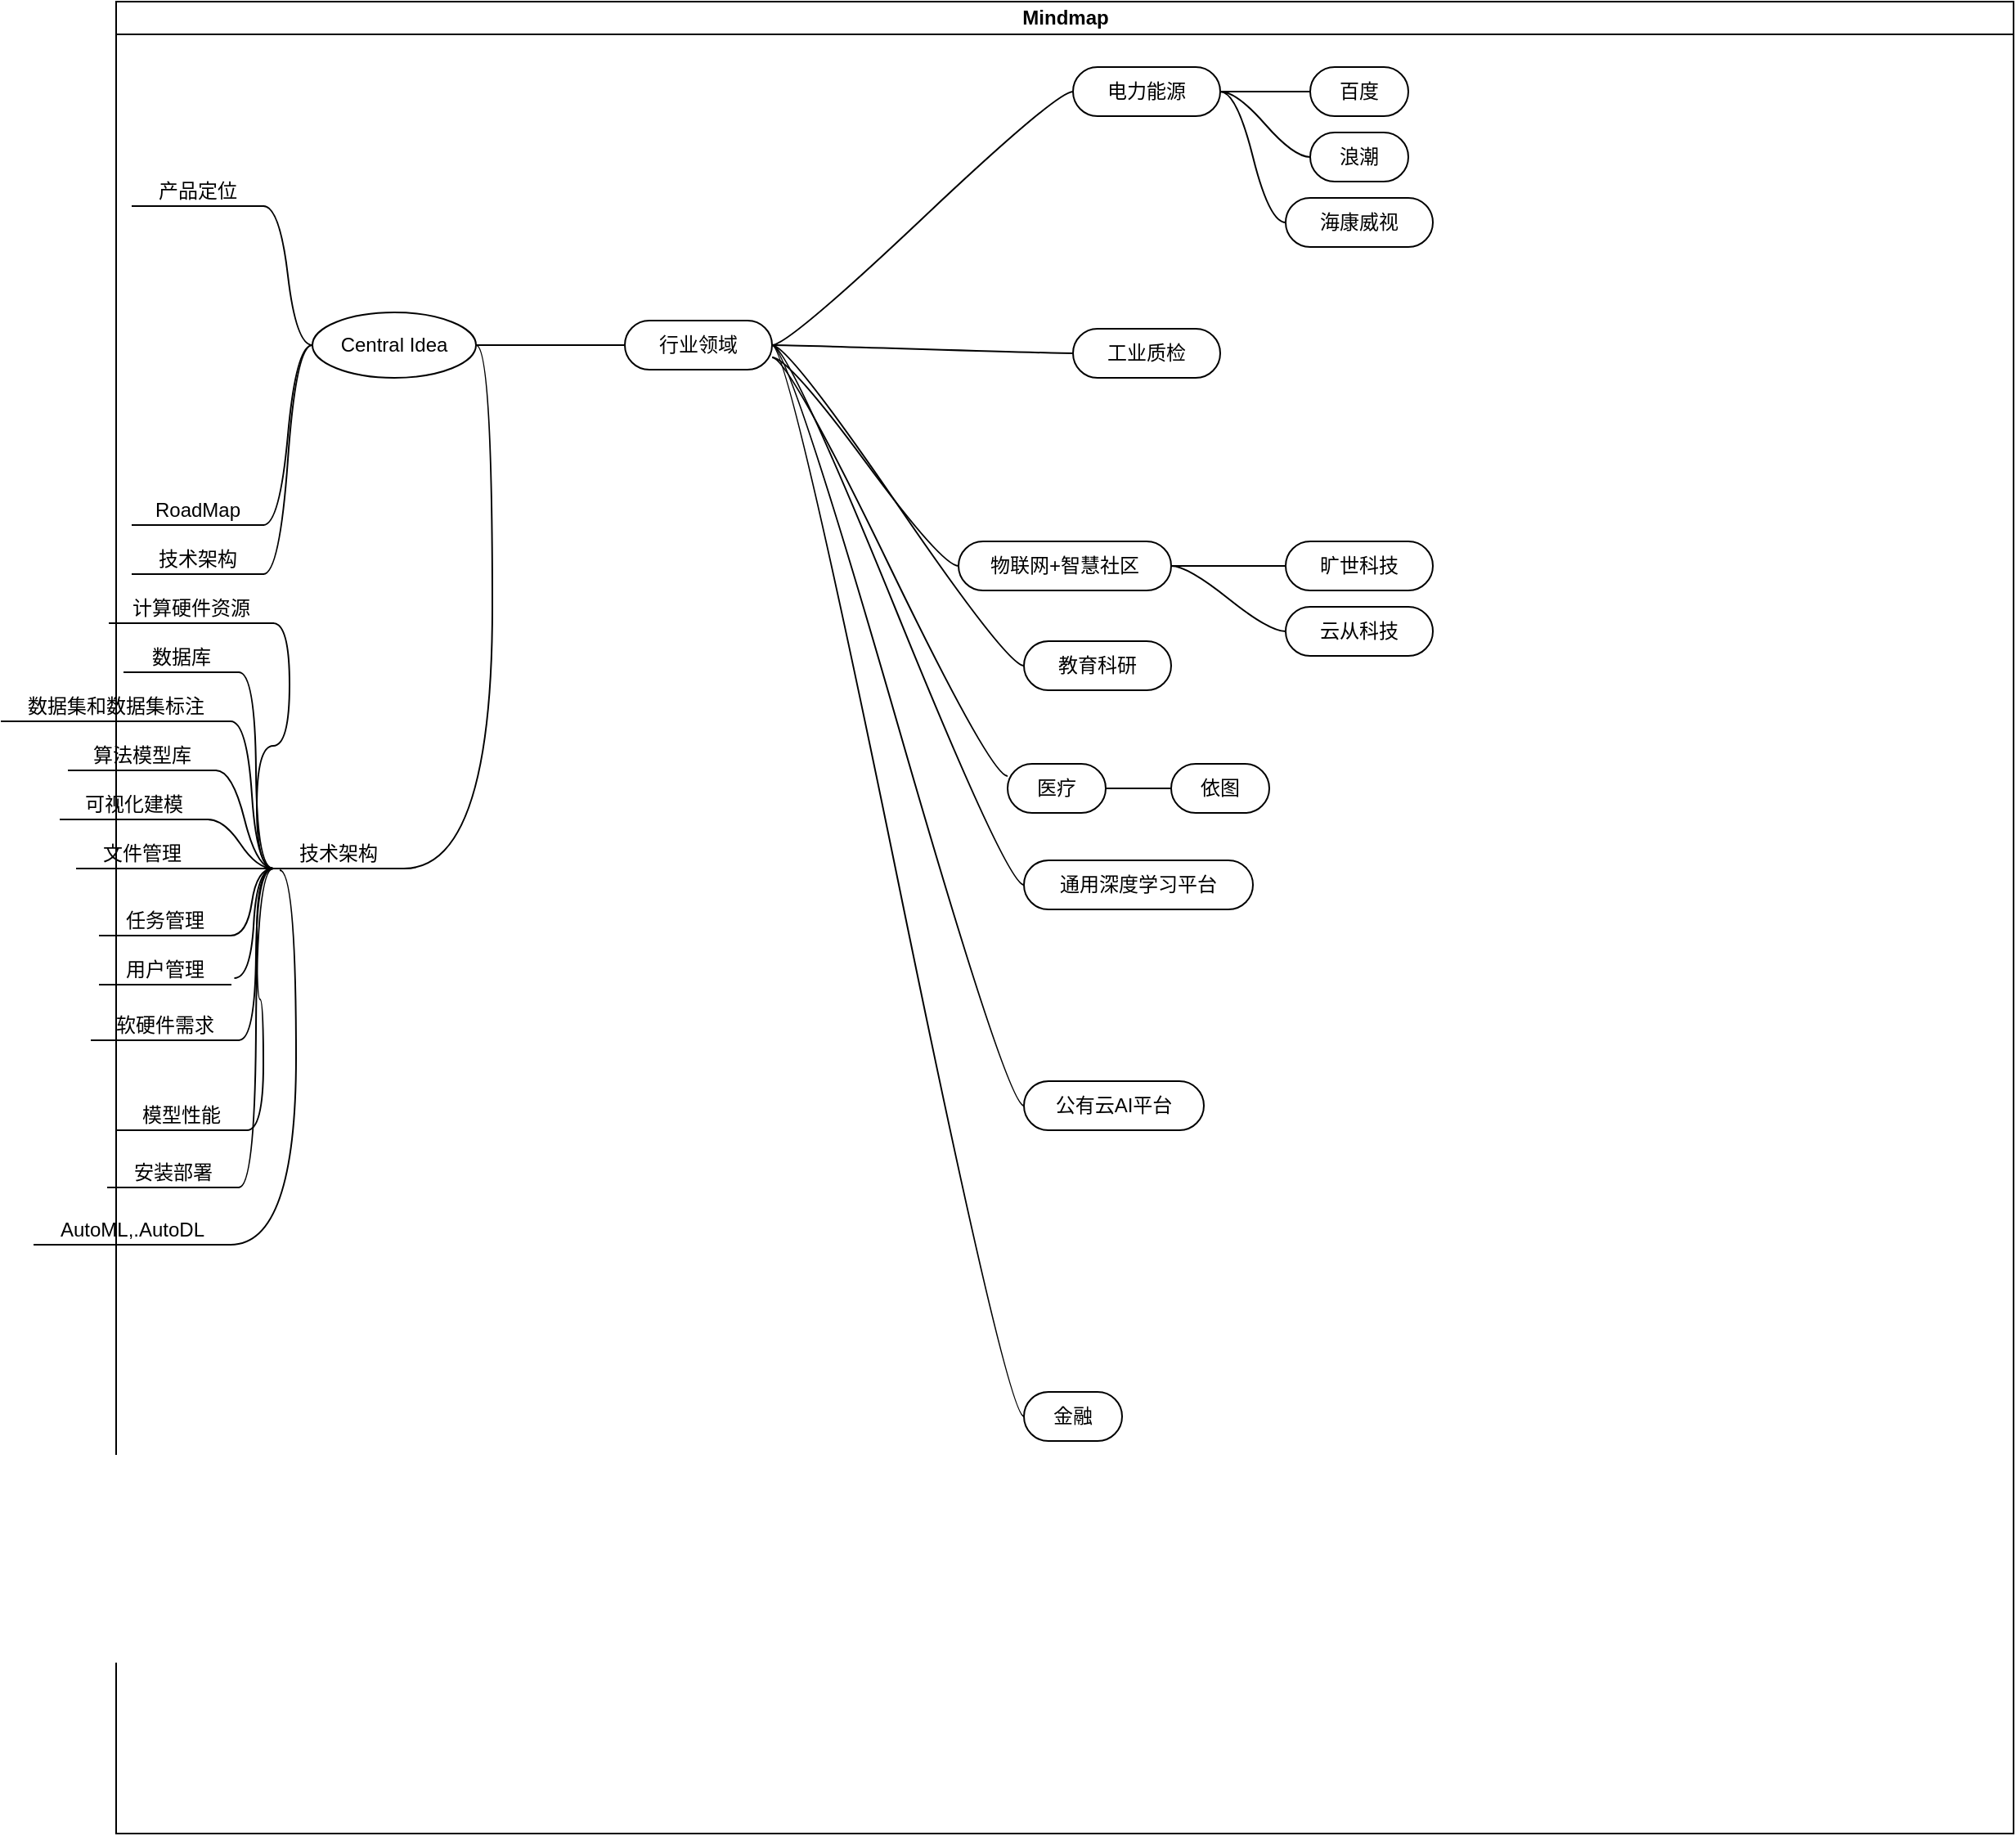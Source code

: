<mxfile>
    <diagram id="gVc2cO_9bkeumyPhPSRK" name="第 1 页">
        <mxGraphModel dx="179" dy="285" grid="1" gridSize="10" guides="1" tooltips="1" connect="1" arrows="1" fold="1" page="1" pageScale="1" pageWidth="827" pageHeight="1169" math="0" shadow="0">
            <root>
                <mxCell id="0"/>
                <mxCell id="1" parent="0"/>
                <mxCell id="117" value="Mindmap" style="swimlane;html=1;startSize=20;horizontal=1;containerType=tree;" parent="1" vertex="1">
                    <mxGeometry x="920" y="49" width="1160" height="1120" as="geometry"/>
                </mxCell>
                <mxCell id="118" value="" style="edgeStyle=entityRelationEdgeStyle;startArrow=none;endArrow=none;segment=10;curved=1;" parent="117" source="122" target="123" edge="1">
                    <mxGeometry relative="1" as="geometry"/>
                </mxCell>
                <mxCell id="119" value="" style="edgeStyle=entityRelationEdgeStyle;startArrow=none;endArrow=none;segment=10;curved=1;" parent="117" source="122" target="124" edge="1">
                    <mxGeometry relative="1" as="geometry"/>
                </mxCell>
                <mxCell id="122" value="Central Idea" style="ellipse;whiteSpace=wrap;html=1;align=center;treeFolding=1;treeMoving=1;newEdgeStyle={&quot;edgeStyle&quot;:&quot;entityRelationEdgeStyle&quot;,&quot;startArrow&quot;:&quot;none&quot;,&quot;endArrow&quot;:&quot;none&quot;,&quot;segment&quot;:10,&quot;curved&quot;:1};" parent="117" vertex="1">
                    <mxGeometry x="120" y="190" width="100" height="40" as="geometry"/>
                </mxCell>
                <mxCell id="123" value="行业领域" style="whiteSpace=wrap;html=1;rounded=1;arcSize=50;align=center;verticalAlign=middle;strokeWidth=1;autosize=1;spacing=4;treeFolding=1;treeMoving=1;newEdgeStyle={&quot;edgeStyle&quot;:&quot;entityRelationEdgeStyle&quot;,&quot;startArrow&quot;:&quot;none&quot;,&quot;endArrow&quot;:&quot;none&quot;,&quot;segment&quot;:10,&quot;curved&quot;:1};" parent="117" vertex="1">
                    <mxGeometry x="311" y="195" width="90" height="30" as="geometry"/>
                </mxCell>
                <mxCell id="124" value="技术架构" style="whiteSpace=wrap;html=1;shape=partialRectangle;top=0;left=0;bottom=1;right=0;points=[[0,1],[1,1]];fillColor=none;align=center;verticalAlign=bottom;routingCenterY=0.5;snapToPoint=1;autosize=1;treeFolding=1;treeMoving=1;newEdgeStyle={&quot;edgeStyle&quot;:&quot;entityRelationEdgeStyle&quot;,&quot;startArrow&quot;:&quot;none&quot;,&quot;endArrow&quot;:&quot;none&quot;,&quot;segment&quot;:10,&quot;curved&quot;:1};" parent="117" vertex="1">
                    <mxGeometry x="96" y="510" width="80" height="20" as="geometry"/>
                </mxCell>
                <mxCell id="250" value="" style="edgeStyle=entityRelationEdgeStyle;startArrow=none;endArrow=none;segment=10;curved=1;" parent="117" source="123" target="251" edge="1">
                    <mxGeometry relative="1" as="geometry">
                        <mxPoint x="1360" y="602" as="sourcePoint"/>
                    </mxGeometry>
                </mxCell>
                <mxCell id="251" value="电力能源" style="whiteSpace=wrap;html=1;rounded=1;arcSize=50;align=center;verticalAlign=middle;strokeWidth=1;autosize=1;spacing=4;treeFolding=1;treeMoving=1;newEdgeStyle={&quot;edgeStyle&quot;:&quot;entityRelationEdgeStyle&quot;,&quot;startArrow&quot;:&quot;none&quot;,&quot;endArrow&quot;:&quot;none&quot;,&quot;segment&quot;:10,&quot;curved&quot;:1};" parent="117" vertex="1">
                    <mxGeometry x="585" y="40" width="90" height="30" as="geometry"/>
                </mxCell>
                <mxCell id="252" value="" style="edgeStyle=entityRelationEdgeStyle;startArrow=none;endArrow=none;segment=10;curved=1;" parent="117" source="123" target="253" edge="1">
                    <mxGeometry relative="1" as="geometry">
                        <mxPoint x="1360" y="602" as="sourcePoint"/>
                    </mxGeometry>
                </mxCell>
                <mxCell id="253" value="工业质检" style="whiteSpace=wrap;html=1;rounded=1;arcSize=50;align=center;verticalAlign=middle;strokeWidth=1;autosize=1;spacing=4;treeFolding=1;treeMoving=1;newEdgeStyle={&quot;edgeStyle&quot;:&quot;entityRelationEdgeStyle&quot;,&quot;startArrow&quot;:&quot;none&quot;,&quot;endArrow&quot;:&quot;none&quot;,&quot;segment&quot;:10,&quot;curved&quot;:1};" parent="117" vertex="1" collapsed="1">
                    <mxGeometry x="585" y="200" width="90" height="30" as="geometry"/>
                </mxCell>
                <mxCell id="254" value="" style="edgeStyle=entityRelationEdgeStyle;startArrow=none;endArrow=none;segment=10;curved=1;" parent="117" source="123" target="255" edge="1">
                    <mxGeometry relative="1" as="geometry">
                        <mxPoint x="1360" y="602" as="sourcePoint"/>
                    </mxGeometry>
                </mxCell>
                <mxCell id="255" value="教育科研" style="whiteSpace=wrap;html=1;rounded=1;arcSize=50;align=center;verticalAlign=middle;strokeWidth=1;autosize=1;spacing=4;treeFolding=1;treeMoving=1;newEdgeStyle={&quot;edgeStyle&quot;:&quot;entityRelationEdgeStyle&quot;,&quot;startArrow&quot;:&quot;none&quot;,&quot;endArrow&quot;:&quot;none&quot;,&quot;segment&quot;:10,&quot;curved&quot;:1};" parent="117" vertex="1" collapsed="1">
                    <mxGeometry x="555" y="391" width="90" height="30" as="geometry"/>
                </mxCell>
                <mxCell id="256" value="" style="edgeStyle=entityRelationEdgeStyle;startArrow=none;endArrow=none;segment=10;curved=1;" parent="117" source="123" target="257" edge="1">
                    <mxGeometry relative="1" as="geometry">
                        <mxPoint x="1360" y="602" as="sourcePoint"/>
                    </mxGeometry>
                </mxCell>
                <mxCell id="257" value="通用深度学习平台" style="whiteSpace=wrap;html=1;rounded=1;arcSize=50;align=center;verticalAlign=middle;strokeWidth=1;autosize=1;spacing=4;treeFolding=1;treeMoving=1;newEdgeStyle={&quot;edgeStyle&quot;:&quot;entityRelationEdgeStyle&quot;,&quot;startArrow&quot;:&quot;none&quot;,&quot;endArrow&quot;:&quot;none&quot;,&quot;segment&quot;:10,&quot;curved&quot;:1};" parent="117" vertex="1" collapsed="1">
                    <mxGeometry x="555" y="525" width="140" height="30" as="geometry"/>
                </mxCell>
                <mxCell id="258" value="" style="edgeStyle=entityRelationEdgeStyle;startArrow=none;endArrow=none;segment=10;curved=1;" parent="117" source="123" target="259" edge="1">
                    <mxGeometry relative="1" as="geometry">
                        <mxPoint x="1360" y="602" as="sourcePoint"/>
                    </mxGeometry>
                </mxCell>
                <mxCell id="259" value="公有云AI平台" style="whiteSpace=wrap;html=1;rounded=1;arcSize=50;align=center;verticalAlign=middle;strokeWidth=1;autosize=1;spacing=4;treeFolding=1;treeMoving=1;newEdgeStyle={&quot;edgeStyle&quot;:&quot;entityRelationEdgeStyle&quot;,&quot;startArrow&quot;:&quot;none&quot;,&quot;endArrow&quot;:&quot;none&quot;,&quot;segment&quot;:10,&quot;curved&quot;:1};" parent="117" vertex="1" collapsed="1">
                    <mxGeometry x="555" y="660" width="110" height="30" as="geometry"/>
                </mxCell>
                <mxCell id="260" value="" style="edgeStyle=entityRelationEdgeStyle;startArrow=none;endArrow=none;segment=10;curved=1;" parent="117" source="122" target="261" edge="1">
                    <mxGeometry relative="1" as="geometry">
                        <mxPoint x="1360" y="602" as="sourcePoint"/>
                    </mxGeometry>
                </mxCell>
                <mxCell id="261" value="产品定位" style="whiteSpace=wrap;html=1;shape=partialRectangle;top=0;left=0;bottom=1;right=0;points=[[0,1],[1,1]];fillColor=none;align=center;verticalAlign=bottom;routingCenterY=0.5;snapToPoint=1;autosize=1;treeFolding=1;treeMoving=1;newEdgeStyle={&quot;edgeStyle&quot;:&quot;entityRelationEdgeStyle&quot;,&quot;startArrow&quot;:&quot;none&quot;,&quot;endArrow&quot;:&quot;none&quot;,&quot;segment&quot;:10,&quot;curved&quot;:1};" parent="117" vertex="1" collapsed="1">
                    <mxGeometry x="10" y="105" width="80" height="20" as="geometry"/>
                </mxCell>
                <mxCell id="292" value="" style="edgeStyle=entityRelationEdgeStyle;startArrow=none;endArrow=none;segment=10;curved=1;" parent="117" source="261" target="293" edge="1" visible="0">
                    <mxGeometry relative="1" as="geometry">
                        <mxPoint x="1220" y="370" as="sourcePoint"/>
                    </mxGeometry>
                </mxCell>
                <mxCell id="293" value="商业模式" style="whiteSpace=wrap;html=1;shape=partialRectangle;top=0;left=0;bottom=1;right=0;points=[[0,1],[1,1]];fillColor=none;align=center;verticalAlign=bottom;routingCenterY=0.5;snapToPoint=1;autosize=1;treeFolding=1;treeMoving=1;newEdgeStyle={&quot;edgeStyle&quot;:&quot;entityRelationEdgeStyle&quot;,&quot;startArrow&quot;:&quot;none&quot;,&quot;endArrow&quot;:&quot;none&quot;,&quot;segment&quot;:10,&quot;curved&quot;:1};" parent="117" vertex="1" visible="0">
                    <mxGeometry x="-110" y="270" width="80" height="20" as="geometry"/>
                </mxCell>
                <mxCell id="294" value="" style="edgeStyle=entityRelationEdgeStyle;startArrow=none;endArrow=none;segment=10;curved=1;" parent="117" source="261" target="295" edge="1" visible="0">
                    <mxGeometry relative="1" as="geometry">
                        <mxPoint x="1110.286" y="449.714" as="sourcePoint"/>
                    </mxGeometry>
                </mxCell>
                <mxCell id="295" value="目标客户" style="whiteSpace=wrap;html=1;shape=partialRectangle;top=0;left=0;bottom=1;right=0;points=[[0,1],[1,1]];fillColor=none;align=center;verticalAlign=bottom;routingCenterY=0.5;snapToPoint=1;autosize=1;treeFolding=1;treeMoving=1;newEdgeStyle={&quot;edgeStyle&quot;:&quot;entityRelationEdgeStyle&quot;,&quot;startArrow&quot;:&quot;none&quot;,&quot;endArrow&quot;:&quot;none&quot;,&quot;segment&quot;:10,&quot;curved&quot;:1};" parent="117" vertex="1" visible="0">
                    <mxGeometry x="-110" y="300" width="80" height="20" as="geometry"/>
                </mxCell>
                <mxCell id="296" value="" style="edgeStyle=entityRelationEdgeStyle;startArrow=none;endArrow=none;segment=10;curved=1;" parent="117" source="261" target="297" edge="1" visible="0">
                    <mxGeometry relative="1" as="geometry">
                        <mxPoint x="1110.286" y="449.714" as="sourcePoint"/>
                    </mxGeometry>
                </mxCell>
                <mxCell id="297" value="AI细分领域" style="whiteSpace=wrap;html=1;shape=partialRectangle;top=0;left=0;bottom=1;right=0;points=[[0,1],[1,1]];fillColor=none;align=center;verticalAlign=bottom;routingCenterY=0.5;snapToPoint=1;autosize=1;treeFolding=1;treeMoving=1;newEdgeStyle={&quot;edgeStyle&quot;:&quot;entityRelationEdgeStyle&quot;,&quot;startArrow&quot;:&quot;none&quot;,&quot;endArrow&quot;:&quot;none&quot;,&quot;segment&quot;:10,&quot;curved&quot;:1};" parent="117" vertex="1" visible="0">
                    <mxGeometry x="-115" y="330" width="90" height="20" as="geometry"/>
                </mxCell>
                <mxCell id="298" value="" style="edgeStyle=entityRelationEdgeStyle;startArrow=none;endArrow=none;segment=10;curved=1;" parent="117" source="297" target="299" edge="1" visible="0">
                    <mxGeometry relative="1" as="geometry">
                        <mxPoint x="1110.286" y="449.714" as="sourcePoint"/>
                    </mxGeometry>
                </mxCell>
                <mxCell id="299" value="计算机视觉" style="whiteSpace=wrap;html=1;shape=partialRectangle;top=0;left=0;bottom=1;right=0;points=[[0,1],[1,1]];fillColor=none;align=center;verticalAlign=bottom;routingCenterY=0.5;snapToPoint=1;autosize=1;treeFolding=1;treeMoving=1;newEdgeStyle={&quot;edgeStyle&quot;:&quot;entityRelationEdgeStyle&quot;,&quot;startArrow&quot;:&quot;none&quot;,&quot;endArrow&quot;:&quot;none&quot;,&quot;segment&quot;:10,&quot;curved&quot;:1};" parent="117" vertex="1" visible="0">
                    <mxGeometry x="-245" y="330" width="90" height="20" as="geometry"/>
                </mxCell>
                <mxCell id="300" value="" style="edgeStyle=entityRelationEdgeStyle;startArrow=none;endArrow=none;segment=10;curved=1;" parent="117" source="297" target="301" edge="1" visible="0">
                    <mxGeometry relative="1" as="geometry">
                        <mxPoint x="984.571" y="509.714" as="sourcePoint"/>
                    </mxGeometry>
                </mxCell>
                <mxCell id="301" value="智能语音" style="whiteSpace=wrap;html=1;shape=partialRectangle;top=0;left=0;bottom=1;right=0;points=[[0,1],[1,1]];fillColor=none;align=center;verticalAlign=bottom;routingCenterY=0.5;snapToPoint=1;autosize=1;treeFolding=1;treeMoving=1;newEdgeStyle={&quot;edgeStyle&quot;:&quot;entityRelationEdgeStyle&quot;,&quot;startArrow&quot;:&quot;none&quot;,&quot;endArrow&quot;:&quot;none&quot;,&quot;segment&quot;:10,&quot;curved&quot;:1};" parent="117" vertex="1" visible="0">
                    <mxGeometry x="-240" y="360" width="80" height="20" as="geometry"/>
                </mxCell>
                <mxCell id="302" value="" style="edgeStyle=entityRelationEdgeStyle;startArrow=none;endArrow=none;segment=10;curved=1;" parent="117" source="297" target="303" edge="1" visible="0">
                    <mxGeometry relative="1" as="geometry">
                        <mxPoint x="984.571" y="509.714" as="sourcePoint"/>
                    </mxGeometry>
                </mxCell>
                <mxCell id="303" value="自然语言处理" style="whiteSpace=wrap;html=1;shape=partialRectangle;top=0;left=0;bottom=1;right=0;points=[[0,1],[1,1]];fillColor=none;align=center;verticalAlign=bottom;routingCenterY=0.5;snapToPoint=1;autosize=1;treeFolding=1;treeMoving=1;newEdgeStyle={&quot;edgeStyle&quot;:&quot;entityRelationEdgeStyle&quot;,&quot;startArrow&quot;:&quot;none&quot;,&quot;endArrow&quot;:&quot;none&quot;,&quot;segment&quot;:10,&quot;curved&quot;:1};" parent="117" vertex="1" visible="0">
                    <mxGeometry x="-250" y="390" width="100" height="20" as="geometry"/>
                </mxCell>
                <mxCell id="304" value="" style="edgeStyle=entityRelationEdgeStyle;startArrow=none;endArrow=none;segment=10;curved=1;" parent="117" source="297" target="305" edge="1" visible="0">
                    <mxGeometry relative="1" as="geometry">
                        <mxPoint x="984.571" y="509.714" as="sourcePoint"/>
                    </mxGeometry>
                </mxCell>
                <mxCell id="305" value="大数据和机器学习" style="whiteSpace=wrap;html=1;shape=partialRectangle;top=0;left=0;bottom=1;right=0;points=[[0,1],[1,1]];fillColor=none;align=center;verticalAlign=bottom;routingCenterY=0.5;snapToPoint=1;autosize=1;treeFolding=1;treeMoving=1;newEdgeStyle={&quot;edgeStyle&quot;:&quot;entityRelationEdgeStyle&quot;,&quot;startArrow&quot;:&quot;none&quot;,&quot;endArrow&quot;:&quot;none&quot;,&quot;segment&quot;:10,&quot;curved&quot;:1};" parent="117" vertex="1" visible="0">
                    <mxGeometry x="-265" y="420" width="130" height="20" as="geometry"/>
                </mxCell>
                <mxCell id="308" value="" style="edgeStyle=entityRelationEdgeStyle;startArrow=none;endArrow=none;segment=10;curved=1;" parent="117" source="261" target="309" edge="1" visible="0">
                    <mxGeometry relative="1" as="geometry">
                        <mxPoint x="1110.286" y="449.714" as="sourcePoint"/>
                    </mxGeometry>
                </mxCell>
                <mxCell id="309" value="突出特点" style="whiteSpace=wrap;html=1;shape=partialRectangle;top=0;left=0;bottom=1;right=0;points=[[0,1],[1,1]];fillColor=none;align=center;verticalAlign=bottom;routingCenterY=0.5;snapToPoint=1;autosize=1;treeFolding=1;treeMoving=1;newEdgeStyle={&quot;edgeStyle&quot;:&quot;entityRelationEdgeStyle&quot;,&quot;startArrow&quot;:&quot;none&quot;,&quot;endArrow&quot;:&quot;none&quot;,&quot;segment&quot;:10,&quot;curved&quot;:1};" parent="117" vertex="1" visible="0">
                    <mxGeometry x="-110" y="360" width="80" height="20" as="geometry"/>
                </mxCell>
                <mxCell id="310" value="" style="edgeStyle=entityRelationEdgeStyle;startArrow=none;endArrow=none;segment=10;curved=1;" parent="117" source="261" target="311" edge="1" visible="0">
                    <mxGeometry relative="1" as="geometry">
                        <mxPoint x="1110.286" y="449.714" as="sourcePoint"/>
                    </mxGeometry>
                </mxCell>
                <mxCell id="311" value="用户体验" style="whiteSpace=wrap;html=1;shape=partialRectangle;top=0;left=0;bottom=1;right=0;points=[[0,1],[1,1]];fillColor=none;align=center;verticalAlign=bottom;routingCenterY=0.5;snapToPoint=1;autosize=1;treeFolding=1;treeMoving=1;newEdgeStyle={&quot;edgeStyle&quot;:&quot;entityRelationEdgeStyle&quot;,&quot;startArrow&quot;:&quot;none&quot;,&quot;endArrow&quot;:&quot;none&quot;,&quot;segment&quot;:10,&quot;curved&quot;:1};" parent="117" vertex="1" visible="0">
                    <mxGeometry x="-110" y="390" width="80" height="20" as="geometry"/>
                </mxCell>
                <mxCell id="312" value="" style="edgeStyle=entityRelationEdgeStyle;startArrow=none;endArrow=none;segment=10;curved=1;" parent="117" source="261" target="313" edge="1" visible="0">
                    <mxGeometry relative="1" as="geometry">
                        <mxPoint x="1110.286" y="449.714" as="sourcePoint"/>
                    </mxGeometry>
                </mxCell>
                <mxCell id="313" value="市场占有率/活跃度" style="whiteSpace=wrap;html=1;shape=partialRectangle;top=0;left=0;bottom=1;right=0;points=[[0,1],[1,1]];fillColor=none;align=center;verticalAlign=bottom;routingCenterY=0.5;snapToPoint=1;autosize=1;treeFolding=1;treeMoving=1;newEdgeStyle={&quot;edgeStyle&quot;:&quot;entityRelationEdgeStyle&quot;,&quot;startArrow&quot;:&quot;none&quot;,&quot;endArrow&quot;:&quot;none&quot;,&quot;segment&quot;:10,&quot;curved&quot;:1};" parent="117" vertex="1" visible="0">
                    <mxGeometry x="-135" y="420" width="130" height="20" as="geometry"/>
                </mxCell>
                <mxCell id="314" value="" style="edgeStyle=entityRelationEdgeStyle;startArrow=none;endArrow=none;segment=10;curved=1;" parent="117" source="122" target="315" edge="1">
                    <mxGeometry relative="1" as="geometry">
                        <mxPoint x="1220" y="370" as="sourcePoint"/>
                    </mxGeometry>
                </mxCell>
                <mxCell id="315" value="RoadMap" style="whiteSpace=wrap;html=1;shape=partialRectangle;top=0;left=0;bottom=1;right=0;points=[[0,1],[1,1]];fillColor=none;align=center;verticalAlign=bottom;routingCenterY=0.5;snapToPoint=1;autosize=1;treeFolding=1;treeMoving=1;newEdgeStyle={&quot;edgeStyle&quot;:&quot;entityRelationEdgeStyle&quot;,&quot;startArrow&quot;:&quot;none&quot;,&quot;endArrow&quot;:&quot;none&quot;,&quot;segment&quot;:10,&quot;curved&quot;:1};" parent="117" vertex="1" collapsed="1">
                    <mxGeometry x="10" y="300" width="80" height="20" as="geometry"/>
                </mxCell>
                <mxCell id="316" value="" style="edgeStyle=entityRelationEdgeStyle;startArrow=none;endArrow=none;segment=10;curved=1;" parent="117" source="315" target="317" edge="1" visible="0">
                    <mxGeometry relative="1" as="geometry">
                        <mxPoint x="1220" y="370" as="sourcePoint"/>
                    </mxGeometry>
                </mxCell>
                <mxCell id="317" value="缺陷和功能优化" style="whiteSpace=wrap;html=1;shape=partialRectangle;top=0;left=0;bottom=1;right=0;points=[[0,1],[1,1]];fillColor=none;align=center;verticalAlign=bottom;routingCenterY=0.5;snapToPoint=1;autosize=1;treeFolding=1;treeMoving=1;newEdgeStyle={&quot;edgeStyle&quot;:&quot;entityRelationEdgeStyle&quot;,&quot;startArrow&quot;:&quot;none&quot;,&quot;endArrow&quot;:&quot;none&quot;,&quot;segment&quot;:10,&quot;curved&quot;:1};" parent="117" vertex="1" visible="0" collapsed="1">
                    <mxGeometry x="-130" y="300" width="120" height="20" as="geometry"/>
                </mxCell>
                <mxCell id="318" value="" style="edgeStyle=entityRelationEdgeStyle;startArrow=none;endArrow=none;segment=10;curved=1;" parent="117" source="315" target="319" edge="1" visible="0">
                    <mxGeometry relative="1" as="geometry">
                        <mxPoint x="1110.286" y="479.714" as="sourcePoint"/>
                    </mxGeometry>
                </mxCell>
                <mxCell id="319" value="重要组件引入" style="whiteSpace=wrap;html=1;shape=partialRectangle;top=0;left=0;bottom=1;right=0;points=[[0,1],[1,1]];fillColor=none;align=center;verticalAlign=bottom;routingCenterY=0.5;snapToPoint=1;autosize=1;treeFolding=1;treeMoving=1;newEdgeStyle={&quot;edgeStyle&quot;:&quot;entityRelationEdgeStyle&quot;,&quot;startArrow&quot;:&quot;none&quot;,&quot;endArrow&quot;:&quot;none&quot;,&quot;segment&quot;:10,&quot;curved&quot;:1};" parent="117" vertex="1" visible="0" collapsed="1">
                    <mxGeometry x="-120" y="330" width="100" height="20" as="geometry"/>
                </mxCell>
                <mxCell id="320" value="" style="edgeStyle=entityRelationEdgeStyle;startArrow=none;endArrow=none;segment=10;curved=1;" parent="117" source="315" target="321" edge="1" visible="0">
                    <mxGeometry relative="1" as="geometry">
                        <mxPoint x="1110.286" y="479.714" as="sourcePoint"/>
                    </mxGeometry>
                </mxCell>
                <mxCell id="321" value="系统架构调整" style="whiteSpace=wrap;html=1;shape=partialRectangle;top=0;left=0;bottom=1;right=0;points=[[0,1],[1,1]];fillColor=none;align=center;verticalAlign=bottom;routingCenterY=0.5;snapToPoint=1;autosize=1;treeFolding=1;treeMoving=1;newEdgeStyle={&quot;edgeStyle&quot;:&quot;entityRelationEdgeStyle&quot;,&quot;startArrow&quot;:&quot;none&quot;,&quot;endArrow&quot;:&quot;none&quot;,&quot;segment&quot;:10,&quot;curved&quot;:1};" parent="117" vertex="1" visible="0" collapsed="1">
                    <mxGeometry x="-120" y="360" width="100" height="20" as="geometry"/>
                </mxCell>
                <mxCell id="329" value="物联网+智慧社区" style="whiteSpace=wrap;html=1;rounded=1;arcSize=50;align=center;verticalAlign=middle;strokeWidth=1;autosize=1;spacing=4;treeFolding=1;treeMoving=1;newEdgeStyle={&quot;edgeStyle&quot;:&quot;entityRelationEdgeStyle&quot;,&quot;startArrow&quot;:&quot;none&quot;,&quot;endArrow&quot;:&quot;none&quot;,&quot;segment&quot;:10,&quot;curved&quot;:1};" parent="117" vertex="1">
                    <mxGeometry x="515" y="330" width="130" height="30" as="geometry"/>
                </mxCell>
                <mxCell id="330" value="" style="edgeStyle=entityRelationEdgeStyle;startArrow=none;endArrow=none;segment=10;curved=1;" parent="117" source="123" target="331" edge="1">
                    <mxGeometry relative="1" as="geometry">
                        <mxPoint x="1505" y="210" as="sourcePoint"/>
                    </mxGeometry>
                </mxCell>
                <mxCell id="331" value="金融" style="whiteSpace=wrap;html=1;rounded=1;arcSize=50;align=center;verticalAlign=middle;strokeWidth=1;autosize=1;spacing=4;treeFolding=1;treeMoving=1;newEdgeStyle={&quot;edgeStyle&quot;:&quot;entityRelationEdgeStyle&quot;,&quot;startArrow&quot;:&quot;none&quot;,&quot;endArrow&quot;:&quot;none&quot;,&quot;segment&quot;:10,&quot;curved&quot;:1};" parent="117" vertex="1" collapsed="1">
                    <mxGeometry x="555" y="850" width="60" height="30" as="geometry"/>
                </mxCell>
                <mxCell id="333" value="医疗" style="whiteSpace=wrap;html=1;rounded=1;arcSize=50;align=center;verticalAlign=middle;strokeWidth=1;autosize=1;spacing=4;treeFolding=1;treeMoving=1;newEdgeStyle={&quot;edgeStyle&quot;:&quot;entityRelationEdgeStyle&quot;,&quot;startArrow&quot;:&quot;none&quot;,&quot;endArrow&quot;:&quot;none&quot;,&quot;segment&quot;:10,&quot;curved&quot;:1};" parent="117" vertex="1">
                    <mxGeometry x="545" y="466" width="60" height="30" as="geometry"/>
                </mxCell>
                <mxCell id="335" value="" style="edgeStyle=entityRelationEdgeStyle;startArrow=none;endArrow=none;segment=10;curved=1;" parent="117" source="251" target="336" edge="1">
                    <mxGeometry relative="1" as="geometry">
                        <mxPoint x="1325" y="90" as="sourcePoint"/>
                    </mxGeometry>
                </mxCell>
                <mxCell id="336" value="百度" style="whiteSpace=wrap;html=1;rounded=1;arcSize=50;align=center;verticalAlign=middle;strokeWidth=1;autosize=1;spacing=4;treeFolding=1;treeMoving=1;newEdgeStyle={&quot;edgeStyle&quot;:&quot;entityRelationEdgeStyle&quot;,&quot;startArrow&quot;:&quot;none&quot;,&quot;endArrow&quot;:&quot;none&quot;,&quot;segment&quot;:10,&quot;curved&quot;:1};" parent="117" vertex="1">
                    <mxGeometry x="730" y="40" width="60" height="30" as="geometry"/>
                </mxCell>
                <mxCell id="337" value="" style="edgeStyle=entityRelationEdgeStyle;startArrow=none;endArrow=none;segment=10;curved=1;" parent="117" source="251" target="338" edge="1">
                    <mxGeometry relative="1" as="geometry">
                        <mxPoint x="1595" y="95" as="sourcePoint"/>
                    </mxGeometry>
                </mxCell>
                <mxCell id="338" value="浪潮" style="whiteSpace=wrap;html=1;rounded=1;arcSize=50;align=center;verticalAlign=middle;strokeWidth=1;autosize=1;spacing=4;treeFolding=1;treeMoving=1;newEdgeStyle={&quot;edgeStyle&quot;:&quot;entityRelationEdgeStyle&quot;,&quot;startArrow&quot;:&quot;none&quot;,&quot;endArrow&quot;:&quot;none&quot;,&quot;segment&quot;:10,&quot;curved&quot;:1};" parent="117" vertex="1">
                    <mxGeometry x="730" y="80" width="60" height="30" as="geometry"/>
                </mxCell>
                <mxCell id="339" value="" style="edgeStyle=entityRelationEdgeStyle;startArrow=none;endArrow=none;segment=10;curved=1;" parent="117" source="251" target="340" edge="1">
                    <mxGeometry relative="1" as="geometry">
                        <mxPoint x="1595" y="95" as="sourcePoint"/>
                    </mxGeometry>
                </mxCell>
                <mxCell id="340" value="海康威视" style="whiteSpace=wrap;html=1;rounded=1;arcSize=50;align=center;verticalAlign=middle;strokeWidth=1;autosize=1;spacing=4;treeFolding=1;treeMoving=1;newEdgeStyle={&quot;edgeStyle&quot;:&quot;entityRelationEdgeStyle&quot;,&quot;startArrow&quot;:&quot;none&quot;,&quot;endArrow&quot;:&quot;none&quot;,&quot;segment&quot;:10,&quot;curved&quot;:1};" parent="117" vertex="1">
                    <mxGeometry x="715" y="120" width="90" height="30" as="geometry"/>
                </mxCell>
                <mxCell id="341" value="" style="edgeStyle=entityRelationEdgeStyle;startArrow=none;endArrow=none;segment=10;curved=1;" parent="117" source="253" target="342" edge="1" visible="0">
                    <mxGeometry relative="1" as="geometry">
                        <mxPoint x="1325" y="90" as="sourcePoint"/>
                    </mxGeometry>
                </mxCell>
                <mxCell id="342" value="阿丘科技" style="whiteSpace=wrap;html=1;rounded=1;arcSize=50;align=center;verticalAlign=middle;strokeWidth=1;autosize=1;spacing=4;treeFolding=1;treeMoving=1;newEdgeStyle={&quot;edgeStyle&quot;:&quot;entityRelationEdgeStyle&quot;,&quot;startArrow&quot;:&quot;none&quot;,&quot;endArrow&quot;:&quot;none&quot;,&quot;segment&quot;:10,&quot;curved&quot;:1};" parent="117" vertex="1" visible="0">
                    <mxGeometry x="715" y="200" width="90" height="30" as="geometry"/>
                </mxCell>
                <mxCell id="343" value="" style="edgeStyle=entityRelationEdgeStyle;startArrow=none;endArrow=none;segment=10;curved=1;" parent="117" source="253" target="344" edge="1" visible="0">
                    <mxGeometry relative="1" as="geometry">
                        <mxPoint x="1595" y="255" as="sourcePoint"/>
                    </mxGeometry>
                </mxCell>
                <mxCell id="344" value="创新奇智" style="whiteSpace=wrap;html=1;rounded=1;arcSize=50;align=center;verticalAlign=middle;strokeWidth=1;autosize=1;spacing=4;treeFolding=1;treeMoving=1;newEdgeStyle={&quot;edgeStyle&quot;:&quot;entityRelationEdgeStyle&quot;,&quot;startArrow&quot;:&quot;none&quot;,&quot;endArrow&quot;:&quot;none&quot;,&quot;segment&quot;:10,&quot;curved&quot;:1};" parent="117" vertex="1" visible="0">
                    <mxGeometry x="715" y="240" width="90" height="30" as="geometry"/>
                </mxCell>
                <mxCell id="345" value="" style="edgeStyle=entityRelationEdgeStyle;startArrow=none;endArrow=none;segment=10;curved=1;" parent="117" source="253" target="346" edge="1" visible="0">
                    <mxGeometry relative="1" as="geometry">
                        <mxPoint x="1595" y="255" as="sourcePoint"/>
                    </mxGeometry>
                </mxCell>
                <mxCell id="346" value="思谋科技" style="whiteSpace=wrap;html=1;rounded=1;arcSize=50;align=center;verticalAlign=middle;strokeWidth=1;autosize=1;spacing=4;treeFolding=1;treeMoving=1;newEdgeStyle={&quot;edgeStyle&quot;:&quot;entityRelationEdgeStyle&quot;,&quot;startArrow&quot;:&quot;none&quot;,&quot;endArrow&quot;:&quot;none&quot;,&quot;segment&quot;:10,&quot;curved&quot;:1};" parent="117" vertex="1" visible="0">
                    <mxGeometry x="715" y="280" width="90" height="30" as="geometry"/>
                </mxCell>
                <mxCell id="347" value="" style="edgeStyle=entityRelationEdgeStyle;startArrow=none;endArrow=none;segment=10;curved=1;" parent="117" source="253" target="348" edge="1" visible="0">
                    <mxGeometry relative="1" as="geometry">
                        <mxPoint x="1595" y="255" as="sourcePoint"/>
                    </mxGeometry>
                </mxCell>
                <mxCell id="348" value="C3" style="whiteSpace=wrap;html=1;rounded=1;arcSize=50;align=center;verticalAlign=middle;strokeWidth=1;autosize=1;spacing=4;treeFolding=1;treeMoving=1;newEdgeStyle={&quot;edgeStyle&quot;:&quot;entityRelationEdgeStyle&quot;,&quot;startArrow&quot;:&quot;none&quot;,&quot;endArrow&quot;:&quot;none&quot;,&quot;segment&quot;:10,&quot;curved&quot;:1};" parent="117" vertex="1" visible="0">
                    <mxGeometry x="730" y="320" width="60" height="30" as="geometry"/>
                </mxCell>
                <mxCell id="349" value="" style="edgeStyle=entityRelationEdgeStyle;startArrow=none;endArrow=none;segment=10;curved=1;" parent="117" source="255" target="350" edge="1" visible="0">
                    <mxGeometry relative="1" as="geometry">
                        <mxPoint x="1325" y="90" as="sourcePoint"/>
                    </mxGeometry>
                </mxCell>
                <mxCell id="350" value="科大讯飞-畅言AI" style="whiteSpace=wrap;html=1;rounded=1;arcSize=50;align=center;verticalAlign=middle;strokeWidth=1;autosize=1;spacing=4;treeFolding=1;treeMoving=1;newEdgeStyle={&quot;edgeStyle&quot;:&quot;entityRelationEdgeStyle&quot;,&quot;startArrow&quot;:&quot;none&quot;,&quot;endArrow&quot;:&quot;none&quot;,&quot;segment&quot;:10,&quot;curved&quot;:1};" parent="117" vertex="1" visible="0">
                    <mxGeometry x="730" y="370" width="130" height="30" as="geometry"/>
                </mxCell>
                <mxCell id="351" value="" style="edgeStyle=entityRelationEdgeStyle;startArrow=none;endArrow=none;segment=10;curved=1;" parent="117" source="255" target="352" edge="1" visible="0">
                    <mxGeometry relative="1" as="geometry">
                        <mxPoint x="1530" y="475" as="sourcePoint"/>
                    </mxGeometry>
                </mxCell>
                <mxCell id="352" value="华为ModelArts" style="whiteSpace=wrap;html=1;rounded=1;arcSize=50;align=center;verticalAlign=middle;strokeWidth=1;autosize=1;spacing=4;treeFolding=1;treeMoving=1;newEdgeStyle={&quot;edgeStyle&quot;:&quot;entityRelationEdgeStyle&quot;,&quot;startArrow&quot;:&quot;none&quot;,&quot;endArrow&quot;:&quot;none&quot;,&quot;segment&quot;:10,&quot;curved&quot;:1};" parent="117" vertex="1" visible="0">
                    <mxGeometry x="735" y="410" width="120" height="30" as="geometry"/>
                </mxCell>
                <mxCell id="353" value="" style="edgeStyle=entityRelationEdgeStyle;startArrow=none;endArrow=none;segment=10;curved=1;" parent="117" source="333" target="354" edge="1">
                    <mxGeometry relative="1" as="geometry">
                        <mxPoint x="1345" y="-290" as="sourcePoint"/>
                    </mxGeometry>
                </mxCell>
                <mxCell id="354" value="依图" style="whiteSpace=wrap;html=1;rounded=1;arcSize=50;align=center;verticalAlign=middle;strokeWidth=1;autosize=1;spacing=4;treeFolding=1;treeMoving=1;newEdgeStyle={&quot;edgeStyle&quot;:&quot;entityRelationEdgeStyle&quot;,&quot;startArrow&quot;:&quot;none&quot;,&quot;endArrow&quot;:&quot;none&quot;,&quot;segment&quot;:10,&quot;curved&quot;:1};" parent="117" vertex="1">
                    <mxGeometry x="645" y="466" width="60" height="30" as="geometry"/>
                </mxCell>
                <mxCell id="356" value="" style="edgeStyle=entityRelationEdgeStyle;startArrow=none;endArrow=none;segment=10;curved=1;" parent="117" source="257" target="357" edge="1" visible="0">
                    <mxGeometry relative="1" as="geometry">
                        <mxPoint x="1325" y="60" as="sourcePoint"/>
                    </mxGeometry>
                </mxCell>
                <mxCell id="357" value="第四范式" style="whiteSpace=wrap;html=1;rounded=1;arcSize=50;align=center;verticalAlign=middle;strokeWidth=1;autosize=1;spacing=4;treeFolding=1;treeMoving=1;newEdgeStyle={&quot;edgeStyle&quot;:&quot;entityRelationEdgeStyle&quot;,&quot;startArrow&quot;:&quot;none&quot;,&quot;endArrow&quot;:&quot;none&quot;,&quot;segment&quot;:10,&quot;curved&quot;:1};" parent="117" vertex="1" visible="0">
                    <mxGeometry x="735" y="450" width="90" height="30" as="geometry"/>
                </mxCell>
                <mxCell id="358" value="" style="edgeStyle=entityRelationEdgeStyle;startArrow=none;endArrow=none;segment=10;curved=1;" parent="117" source="257" target="359" edge="1" visible="0">
                    <mxGeometry relative="1" as="geometry">
                        <mxPoint x="1555" y="555.0" as="sourcePoint"/>
                    </mxGeometry>
                </mxCell>
                <mxCell id="359" value="中科弘云" style="whiteSpace=wrap;html=1;rounded=1;arcSize=50;align=center;verticalAlign=middle;strokeWidth=1;autosize=1;spacing=4;treeFolding=1;treeMoving=1;newEdgeStyle={&quot;edgeStyle&quot;:&quot;entityRelationEdgeStyle&quot;,&quot;startArrow&quot;:&quot;none&quot;,&quot;endArrow&quot;:&quot;none&quot;,&quot;segment&quot;:10,&quot;curved&quot;:1};" parent="117" vertex="1" visible="0">
                    <mxGeometry x="735" y="490" width="90" height="30" as="geometry"/>
                </mxCell>
                <mxCell id="360" value="" style="edgeStyle=entityRelationEdgeStyle;startArrow=none;endArrow=none;segment=10;curved=1;" parent="117" source="257" target="361" edge="1" visible="0">
                    <mxGeometry relative="1" as="geometry">
                        <mxPoint x="1555" y="555.0" as="sourcePoint"/>
                    </mxGeometry>
                </mxCell>
                <mxCell id="361" value="商汤科技" style="whiteSpace=wrap;html=1;rounded=1;arcSize=50;align=center;verticalAlign=middle;strokeWidth=1;autosize=1;spacing=4;treeFolding=1;treeMoving=1;newEdgeStyle={&quot;edgeStyle&quot;:&quot;entityRelationEdgeStyle&quot;,&quot;startArrow&quot;:&quot;none&quot;,&quot;endArrow&quot;:&quot;none&quot;,&quot;segment&quot;:10,&quot;curved&quot;:1};" parent="117" vertex="1" visible="0">
                    <mxGeometry x="735" y="530" width="90" height="30" as="geometry"/>
                </mxCell>
                <mxCell id="362" value="" style="edgeStyle=entityRelationEdgeStyle;startArrow=none;endArrow=none;segment=10;curved=1;" parent="117" source="257" target="363" edge="1" visible="0">
                    <mxGeometry relative="1" as="geometry">
                        <mxPoint x="1555" y="555.0" as="sourcePoint"/>
                    </mxGeometry>
                </mxCell>
                <mxCell id="363" value="旷世科技" style="whiteSpace=wrap;html=1;rounded=1;arcSize=50;align=center;verticalAlign=middle;strokeWidth=1;autosize=1;spacing=4;treeFolding=1;treeMoving=1;newEdgeStyle={&quot;edgeStyle&quot;:&quot;entityRelationEdgeStyle&quot;,&quot;startArrow&quot;:&quot;none&quot;,&quot;endArrow&quot;:&quot;none&quot;,&quot;segment&quot;:10,&quot;curved&quot;:1};" parent="117" vertex="1" visible="0">
                    <mxGeometry x="735" y="570" width="90" height="30" as="geometry"/>
                </mxCell>
                <mxCell id="364" value="" style="edgeStyle=entityRelationEdgeStyle;startArrow=none;endArrow=none;segment=10;curved=1;" parent="117" source="329" target="365" edge="1">
                    <mxGeometry relative="1" as="geometry">
                        <mxPoint x="1355" y="-260" as="sourcePoint"/>
                    </mxGeometry>
                </mxCell>
                <mxCell id="365" value="旷世科技" style="whiteSpace=wrap;html=1;rounded=1;arcSize=50;align=center;verticalAlign=middle;strokeWidth=1;autosize=1;spacing=4;treeFolding=1;treeMoving=1;newEdgeStyle={&quot;edgeStyle&quot;:&quot;entityRelationEdgeStyle&quot;,&quot;startArrow&quot;:&quot;none&quot;,&quot;endArrow&quot;:&quot;none&quot;,&quot;segment&quot;:10,&quot;curved&quot;:1};" parent="117" vertex="1">
                    <mxGeometry x="715" y="330" width="90" height="30" as="geometry"/>
                </mxCell>
                <mxCell id="366" value="" style="edgeStyle=entityRelationEdgeStyle;startArrow=none;endArrow=none;segment=10;curved=1;" parent="117" source="329" target="367" edge="1">
                    <mxGeometry relative="1" as="geometry">
                        <mxPoint x="1585" y="385.0" as="sourcePoint"/>
                    </mxGeometry>
                </mxCell>
                <mxCell id="367" value="云从科技" style="whiteSpace=wrap;html=1;rounded=1;arcSize=50;align=center;verticalAlign=middle;strokeWidth=1;autosize=1;spacing=4;treeFolding=1;treeMoving=1;newEdgeStyle={&quot;edgeStyle&quot;:&quot;entityRelationEdgeStyle&quot;,&quot;startArrow&quot;:&quot;none&quot;,&quot;endArrow&quot;:&quot;none&quot;,&quot;segment&quot;:10,&quot;curved&quot;:1};" parent="117" vertex="1">
                    <mxGeometry x="715" y="370" width="90" height="30" as="geometry"/>
                </mxCell>
                <mxCell id="368" value="" style="edgeStyle=entityRelationEdgeStyle;startArrow=none;endArrow=none;segment=10;curved=1;entryX=0;entryY=0.75;entryDx=0;entryDy=0;exitX=1;exitY=0.5;exitDx=0;exitDy=0;" parent="117" source="259" target="369" edge="1" visible="0">
                    <mxGeometry relative="1" as="geometry">
                        <mxPoint x="680" y="730.0" as="sourcePoint"/>
                        <mxPoint x="745" y="730.0" as="targetPoint"/>
                    </mxGeometry>
                </mxCell>
                <mxCell id="369" value="百度" style="whiteSpace=wrap;html=1;rounded=1;arcSize=50;align=center;verticalAlign=middle;strokeWidth=1;autosize=1;spacing=4;treeFolding=1;treeMoving=1;newEdgeStyle={&quot;edgeStyle&quot;:&quot;entityRelationEdgeStyle&quot;,&quot;startArrow&quot;:&quot;none&quot;,&quot;endArrow&quot;:&quot;none&quot;,&quot;segment&quot;:10,&quot;curved&quot;:1};" parent="117" vertex="1" visible="0">
                    <mxGeometry x="755" y="610" width="60" height="30" as="geometry"/>
                </mxCell>
                <mxCell id="370" value="" style="edgeStyle=entityRelationEdgeStyle;startArrow=none;endArrow=none;segment=10;curved=1;exitX=1;exitY=0.5;exitDx=0;exitDy=0;" parent="117" target="371" edge="1" source="259" visible="0">
                    <mxGeometry relative="1" as="geometry">
                        <mxPoint x="620" y="615" as="sourcePoint"/>
                    </mxGeometry>
                </mxCell>
                <mxCell id="371" value="阿里" style="whiteSpace=wrap;html=1;rounded=1;arcSize=50;align=center;verticalAlign=middle;strokeWidth=1;autosize=1;spacing=4;treeFolding=1;treeMoving=1;newEdgeStyle={&quot;edgeStyle&quot;:&quot;entityRelationEdgeStyle&quot;,&quot;startArrow&quot;:&quot;none&quot;,&quot;endArrow&quot;:&quot;none&quot;,&quot;segment&quot;:10,&quot;curved&quot;:1};" parent="117" vertex="1" visible="0">
                    <mxGeometry x="765" y="660" width="60" height="30" as="geometry"/>
                </mxCell>
                <mxCell id="372" value="" style="edgeStyle=entityRelationEdgeStyle;startArrow=none;endArrow=none;segment=10;curved=1;" parent="117" source="259" target="373" edge="1" visible="0">
                    <mxGeometry relative="1" as="geometry">
                        <mxPoint x="680" y="730.0" as="sourcePoint"/>
                    </mxGeometry>
                </mxCell>
                <mxCell id="373" value="腾讯" style="whiteSpace=wrap;html=1;rounded=1;arcSize=50;align=center;verticalAlign=middle;strokeWidth=1;autosize=1;spacing=4;treeFolding=1;treeMoving=1;newEdgeStyle={&quot;edgeStyle&quot;:&quot;entityRelationEdgeStyle&quot;,&quot;startArrow&quot;:&quot;none&quot;,&quot;endArrow&quot;:&quot;none&quot;,&quot;segment&quot;:10,&quot;curved&quot;:1};" parent="117" vertex="1" visible="0">
                    <mxGeometry x="755" y="700" width="60" height="30" as="geometry"/>
                </mxCell>
                <mxCell id="374" value="" style="edgeStyle=entityRelationEdgeStyle;startArrow=none;endArrow=none;segment=10;curved=1;exitX=1;exitY=0.5;exitDx=0;exitDy=0;" parent="117" target="375" edge="1" source="259" visible="0">
                    <mxGeometry relative="1" as="geometry">
                        <mxPoint x="630" y="620" as="sourcePoint"/>
                    </mxGeometry>
                </mxCell>
                <mxCell id="375" value="华为" style="whiteSpace=wrap;html=1;rounded=1;arcSize=50;align=center;verticalAlign=middle;strokeWidth=1;autosize=1;spacing=4;treeFolding=1;treeMoving=1;newEdgeStyle={&quot;edgeStyle&quot;:&quot;entityRelationEdgeStyle&quot;,&quot;startArrow&quot;:&quot;none&quot;,&quot;endArrow&quot;:&quot;none&quot;,&quot;segment&quot;:10,&quot;curved&quot;:1};" parent="117" vertex="1" visible="0">
                    <mxGeometry x="755" y="730" width="60" height="30" as="geometry"/>
                </mxCell>
                <mxCell id="378" value="" style="edgeStyle=entityRelationEdgeStyle;startArrow=none;endArrow=none;segment=10;curved=1;" edge="1" target="379" source="122" parent="117">
                    <mxGeometry relative="1" as="geometry">
                        <mxPoint x="1040" y="259" as="sourcePoint"/>
                    </mxGeometry>
                </mxCell>
                <mxCell id="379" value="技术架构" style="whiteSpace=wrap;html=1;shape=partialRectangle;top=0;left=0;bottom=1;right=0;points=[[0,1],[1,1]];fillColor=none;align=center;verticalAlign=bottom;routingCenterY=0.5;snapToPoint=1;autosize=1;treeFolding=1;treeMoving=1;newEdgeStyle={&quot;edgeStyle&quot;:&quot;entityRelationEdgeStyle&quot;,&quot;startArrow&quot;:&quot;none&quot;,&quot;endArrow&quot;:&quot;none&quot;,&quot;segment&quot;:10,&quot;curved&quot;:1};" vertex="1" collapsed="1" parent="117">
                    <mxGeometry x="10" y="330" width="80" height="20" as="geometry"/>
                </mxCell>
                <mxCell id="380" value="计算硬件资源" style="whiteSpace=wrap;html=1;shape=partialRectangle;top=0;left=0;bottom=1;right=0;points=[[0,1],[1,1]];fillColor=none;align=center;verticalAlign=bottom;routingCenterY=0.5;snapToPoint=1;autosize=1;treeFolding=1;treeMoving=1;newEdgeStyle={&quot;edgeStyle&quot;:&quot;entityRelationEdgeStyle&quot;,&quot;startArrow&quot;:&quot;none&quot;,&quot;endArrow&quot;:&quot;none&quot;,&quot;segment&quot;:10,&quot;curved&quot;:1};" vertex="1" parent="117">
                    <mxGeometry x="-4" y="360" width="100" height="20" as="geometry"/>
                </mxCell>
                <mxCell id="393" value="" style="edgeStyle=entityRelationEdgeStyle;startArrow=none;endArrow=none;segment=10;curved=1;entryX=0;entryY=1;entryDx=0;entryDy=0;" edge="1" parent="117" source="380" target="124">
                    <mxGeometry relative="1" as="geometry">
                        <mxPoint x="166" y="280.86" as="sourcePoint"/>
                        <mxPoint x="135.966" y="420.998" as="targetPoint"/>
                    </mxGeometry>
                </mxCell>
                <mxCell id="396" value="" style="edgeStyle=entityRelationEdgeStyle;startArrow=none;endArrow=none;segment=10;curved=1;" edge="1" target="397" source="124" parent="117">
                    <mxGeometry relative="1" as="geometry">
                        <mxPoint x="1140" y="259" as="sourcePoint"/>
                    </mxGeometry>
                </mxCell>
                <mxCell id="397" value="文件管理" style="whiteSpace=wrap;html=1;shape=partialRectangle;top=0;left=0;bottom=1;right=0;points=[[0,1],[1,1]];fillColor=none;align=center;verticalAlign=bottom;routingCenterY=0.5;snapToPoint=1;autosize=1;treeFolding=1;treeMoving=1;newEdgeStyle={&quot;edgeStyle&quot;:&quot;entityRelationEdgeStyle&quot;,&quot;startArrow&quot;:&quot;none&quot;,&quot;endArrow&quot;:&quot;none&quot;,&quot;segment&quot;:10,&quot;curved&quot;:1};" vertex="1" parent="117">
                    <mxGeometry x="-24" y="510" width="80" height="20" as="geometry"/>
                </mxCell>
                <mxCell id="385" value="任务管理" style="whiteSpace=wrap;html=1;shape=partialRectangle;top=0;left=0;bottom=1;right=0;points=[[0,1],[1,1]];fillColor=none;align=center;verticalAlign=bottom;routingCenterY=0.5;snapToPoint=1;autosize=1;treeFolding=1;treeMoving=1;newEdgeStyle={&quot;edgeStyle&quot;:&quot;entityRelationEdgeStyle&quot;,&quot;startArrow&quot;:&quot;none&quot;,&quot;endArrow&quot;:&quot;none&quot;,&quot;segment&quot;:10,&quot;curved&quot;:1};" vertex="1" parent="117">
                    <mxGeometry x="-10" y="551" width="80" height="20" as="geometry"/>
                </mxCell>
                <mxCell id="386" value="用户管理" style="whiteSpace=wrap;html=1;shape=partialRectangle;top=0;left=0;bottom=1;right=0;points=[[0,1],[1,1]];fillColor=none;align=center;verticalAlign=bottom;routingCenterY=0.5;snapToPoint=1;autosize=1;treeFolding=1;treeMoving=1;newEdgeStyle={&quot;edgeStyle&quot;:&quot;entityRelationEdgeStyle&quot;,&quot;startArrow&quot;:&quot;none&quot;,&quot;endArrow&quot;:&quot;none&quot;,&quot;segment&quot;:10,&quot;curved&quot;:1};" vertex="1" parent="117">
                    <mxGeometry x="-10" y="581" width="80" height="20" as="geometry"/>
                </mxCell>
                <mxCell id="387" value="软硬件需求" style="whiteSpace=wrap;html=1;shape=partialRectangle;top=0;left=0;bottom=1;right=0;points=[[0,1],[1,1]];fillColor=none;align=center;verticalAlign=bottom;routingCenterY=0.5;snapToPoint=1;autosize=1;treeFolding=1;treeMoving=1;newEdgeStyle={&quot;edgeStyle&quot;:&quot;entityRelationEdgeStyle&quot;,&quot;startArrow&quot;:&quot;none&quot;,&quot;endArrow&quot;:&quot;none&quot;,&quot;segment&quot;:10,&quot;curved&quot;:1};" vertex="1" parent="117">
                    <mxGeometry x="-15" y="615" width="90" height="20" as="geometry"/>
                </mxCell>
                <mxCell id="383" value="算法模型库" style="whiteSpace=wrap;html=1;shape=partialRectangle;top=0;left=0;bottom=1;right=0;points=[[0,1],[1,1]];fillColor=none;align=center;verticalAlign=bottom;routingCenterY=0.5;snapToPoint=1;autosize=1;treeFolding=1;treeMoving=1;newEdgeStyle={&quot;edgeStyle&quot;:&quot;entityRelationEdgeStyle&quot;,&quot;startArrow&quot;:&quot;none&quot;,&quot;endArrow&quot;:&quot;none&quot;,&quot;segment&quot;:10,&quot;curved&quot;:1};" vertex="1" parent="117">
                    <mxGeometry x="-29" y="450" width="90" height="20" as="geometry"/>
                </mxCell>
                <mxCell id="398" value="" style="edgeStyle=entityRelationEdgeStyle;startArrow=none;endArrow=none;segment=10;curved=1;exitX=1;exitY=1;exitDx=0;exitDy=0;entryX=0;entryY=1;entryDx=0;entryDy=0;" edge="1" parent="117" source="383" target="124">
                    <mxGeometry relative="1" as="geometry">
                        <mxPoint x="120.0" y="450" as="sourcePoint"/>
                        <mxPoint x="140" y="561" as="targetPoint"/>
                    </mxGeometry>
                </mxCell>
                <mxCell id="399" value="" style="edgeStyle=entityRelationEdgeStyle;startArrow=none;endArrow=none;segment=10;curved=1;exitX=1;exitY=1;exitDx=0;exitDy=0;" edge="1" parent="117" source="385" target="124">
                    <mxGeometry relative="1" as="geometry">
                        <mxPoint x="120.0" y="450" as="sourcePoint"/>
                        <mxPoint x="106" y="540" as="targetPoint"/>
                    </mxGeometry>
                </mxCell>
                <mxCell id="390" value="安装部署" style="whiteSpace=wrap;html=1;shape=partialRectangle;top=0;left=0;bottom=1;right=0;points=[[0,1],[1,1]];fillColor=none;align=center;verticalAlign=bottom;routingCenterY=0.5;snapToPoint=1;autosize=1;treeFolding=1;treeMoving=1;newEdgeStyle={&quot;edgeStyle&quot;:&quot;entityRelationEdgeStyle&quot;,&quot;startArrow&quot;:&quot;none&quot;,&quot;endArrow&quot;:&quot;none&quot;,&quot;segment&quot;:10,&quot;curved&quot;:1};" vertex="1" parent="117">
                    <mxGeometry x="-5" y="705" width="80" height="20" as="geometry"/>
                </mxCell>
                <mxCell id="388" value="AutoML,.AutoDL" style="whiteSpace=wrap;html=1;shape=partialRectangle;top=0;left=0;bottom=1;right=0;points=[[0,1],[1,1]];fillColor=none;align=center;verticalAlign=bottom;routingCenterY=0.5;snapToPoint=1;autosize=1;treeFolding=1;treeMoving=1;newEdgeStyle={&quot;edgeStyle&quot;:&quot;entityRelationEdgeStyle&quot;,&quot;startArrow&quot;:&quot;none&quot;,&quot;endArrow&quot;:&quot;none&quot;,&quot;segment&quot;:10,&quot;curved&quot;:1};" vertex="1" parent="117">
                    <mxGeometry x="-50" y="740" width="120" height="20" as="geometry"/>
                </mxCell>
                <mxCell id="384" value="可视化建模" style="whiteSpace=wrap;html=1;shape=partialRectangle;top=0;left=0;bottom=1;right=0;points=[[0,1],[1,1]];fillColor=none;align=center;verticalAlign=bottom;routingCenterY=0.5;snapToPoint=1;autosize=1;treeFolding=1;treeMoving=1;newEdgeStyle={&quot;edgeStyle&quot;:&quot;entityRelationEdgeStyle&quot;,&quot;startArrow&quot;:&quot;none&quot;,&quot;endArrow&quot;:&quot;none&quot;,&quot;segment&quot;:10,&quot;curved&quot;:1};" vertex="1" parent="117">
                    <mxGeometry x="-34" y="480" width="90" height="20" as="geometry"/>
                </mxCell>
                <mxCell id="400" value="" style="edgeStyle=entityRelationEdgeStyle;startArrow=none;endArrow=none;segment=10;curved=1;exitX=1;exitY=1;exitDx=0;exitDy=0;" edge="1" parent="117" source="384" target="124">
                    <mxGeometry relative="1" as="geometry">
                        <mxPoint x="130.0" y="460" as="sourcePoint"/>
                        <mxPoint x="130" y="561" as="targetPoint"/>
                    </mxGeometry>
                </mxCell>
                <mxCell id="401" value="" style="edgeStyle=entityRelationEdgeStyle;startArrow=none;endArrow=none;segment=10;curved=1;exitX=1;exitY=1;exitDx=0;exitDy=0;" edge="1" parent="117" source="387" target="124">
                    <mxGeometry relative="1" as="geometry">
                        <mxPoint x="140.0" y="470" as="sourcePoint"/>
                        <mxPoint x="126" y="560" as="targetPoint"/>
                    </mxGeometry>
                </mxCell>
                <mxCell id="402" value="" style="edgeStyle=entityRelationEdgeStyle;startArrow=none;endArrow=none;segment=10;curved=1;exitX=1.028;exitY=0.799;exitDx=0;exitDy=0;exitPerimeter=0;" edge="1" parent="117" source="386" target="124">
                    <mxGeometry relative="1" as="geometry">
                        <mxPoint x="150.0" y="480" as="sourcePoint"/>
                        <mxPoint x="136" y="570" as="targetPoint"/>
                    </mxGeometry>
                </mxCell>
                <mxCell id="404" value="" style="edgeStyle=entityRelationEdgeStyle;startArrow=none;endArrow=none;segment=10;curved=1;exitX=0;exitY=1;exitDx=0;exitDy=0;entryX=1;entryY=1;entryDx=0;entryDy=0;" edge="1" parent="117" source="124" target="390">
                    <mxGeometry relative="1" as="geometry">
                        <mxPoint x="170.0" y="500" as="sourcePoint"/>
                        <mxPoint x="156" y="590" as="targetPoint"/>
                    </mxGeometry>
                </mxCell>
                <mxCell id="382" value="数据集和数据集标注" style="whiteSpace=wrap;html=1;shape=partialRectangle;top=0;left=0;bottom=1;right=0;points=[[0,1],[1,1]];fillColor=none;align=center;verticalAlign=bottom;routingCenterY=0.5;snapToPoint=1;autosize=1;treeFolding=1;treeMoving=1;newEdgeStyle={&quot;edgeStyle&quot;:&quot;entityRelationEdgeStyle&quot;,&quot;startArrow&quot;:&quot;none&quot;,&quot;endArrow&quot;:&quot;none&quot;,&quot;segment&quot;:10,&quot;curved&quot;:1};" vertex="1" parent="117">
                    <mxGeometry x="-70" y="420" width="140" height="20" as="geometry"/>
                </mxCell>
                <mxCell id="395" value="" style="edgeStyle=entityRelationEdgeStyle;startArrow=none;endArrow=none;segment=10;curved=1;exitX=1;exitY=1;exitDx=0;exitDy=0;entryX=0;entryY=1;entryDx=0;entryDy=0;" edge="1" parent="117" source="382" target="124">
                    <mxGeometry relative="1" as="geometry">
                        <mxPoint x="85" y="420" as="sourcePoint"/>
                        <mxPoint x="130" y="551" as="targetPoint"/>
                    </mxGeometry>
                </mxCell>
                <mxCell id="406" value="" style="edgeStyle=entityRelationEdgeStyle;startArrow=none;endArrow=none;segment=10;curved=1;exitX=0;exitY=0.5;exitDx=0;exitDy=0;entryX=1;entryY=0.75;entryDx=0;entryDy=0;" edge="1" parent="117" source="329" target="123">
                    <mxGeometry relative="1" as="geometry">
                        <mxPoint x="361.03" y="335.69" as="sourcePoint"/>
                        <mxPoint x="330.996" y="251.0" as="targetPoint"/>
                    </mxGeometry>
                </mxCell>
                <mxCell id="407" value="" style="edgeStyle=entityRelationEdgeStyle;startArrow=none;endArrow=none;segment=10;curved=1;exitX=0;exitY=0.25;exitDx=0;exitDy=0;entryX=1;entryY=0.75;entryDx=0;entryDy=0;" edge="1" parent="117" source="333" target="123">
                    <mxGeometry relative="1" as="geometry">
                        <mxPoint x="460.03" y="440" as="sourcePoint"/>
                        <mxPoint x="429.996" y="355.31" as="targetPoint"/>
                    </mxGeometry>
                </mxCell>
                <mxCell id="381" value="数据库" style="whiteSpace=wrap;html=1;shape=partialRectangle;top=0;left=0;bottom=1;right=0;points=[[0,1],[1,1]];fillColor=none;align=center;verticalAlign=bottom;routingCenterY=0.5;snapToPoint=1;autosize=1;treeFolding=1;treeMoving=1;newEdgeStyle={&quot;edgeStyle&quot;:&quot;entityRelationEdgeStyle&quot;,&quot;startArrow&quot;:&quot;none&quot;,&quot;endArrow&quot;:&quot;none&quot;,&quot;segment&quot;:10,&quot;curved&quot;:1};" vertex="1" parent="1">
                    <mxGeometry x="925" y="439" width="70" height="20" as="geometry"/>
                </mxCell>
                <mxCell id="389" value="模型性能" style="whiteSpace=wrap;html=1;shape=partialRectangle;top=0;left=0;bottom=1;right=0;points=[[0,1],[1,1]];fillColor=none;align=center;verticalAlign=bottom;routingCenterY=0.5;snapToPoint=1;autosize=1;treeFolding=1;treeMoving=1;newEdgeStyle={&quot;edgeStyle&quot;:&quot;entityRelationEdgeStyle&quot;,&quot;startArrow&quot;:&quot;none&quot;,&quot;endArrow&quot;:&quot;none&quot;,&quot;segment&quot;:10,&quot;curved&quot;:1};" vertex="1" parent="1">
                    <mxGeometry x="920" y="719" width="80" height="20" as="geometry"/>
                </mxCell>
                <mxCell id="394" value="" style="edgeStyle=entityRelationEdgeStyle;startArrow=none;endArrow=none;segment=10;curved=1;exitX=1;exitY=1;exitDx=0;exitDy=0;" edge="1" parent="1" source="381" target="124">
                    <mxGeometry relative="1" as="geometry">
                        <mxPoint x="1026.172" y="438.793" as="sourcePoint"/>
                        <mxPoint x="1026" y="589" as="targetPoint"/>
                    </mxGeometry>
                </mxCell>
                <mxCell id="403" value="" style="edgeStyle=entityRelationEdgeStyle;startArrow=none;endArrow=none;segment=10;curved=1;entryX=1;entryY=1;entryDx=0;entryDy=0;" edge="1" parent="1" source="124" target="389">
                    <mxGeometry relative="1" as="geometry">
                        <mxPoint x="1080.0" y="539" as="sourcePoint"/>
                        <mxPoint x="1066" y="629" as="targetPoint"/>
                    </mxGeometry>
                </mxCell>
                <mxCell id="405" value="" style="edgeStyle=entityRelationEdgeStyle;startArrow=none;endArrow=none;segment=10;curved=1;" edge="1" parent="1" target="388">
                    <mxGeometry relative="1" as="geometry">
                        <mxPoint x="1020" y="580" as="sourcePoint"/>
                        <mxPoint x="1086" y="649" as="targetPoint"/>
                    </mxGeometry>
                </mxCell>
            </root>
        </mxGraphModel>
    </diagram>
</mxfile>